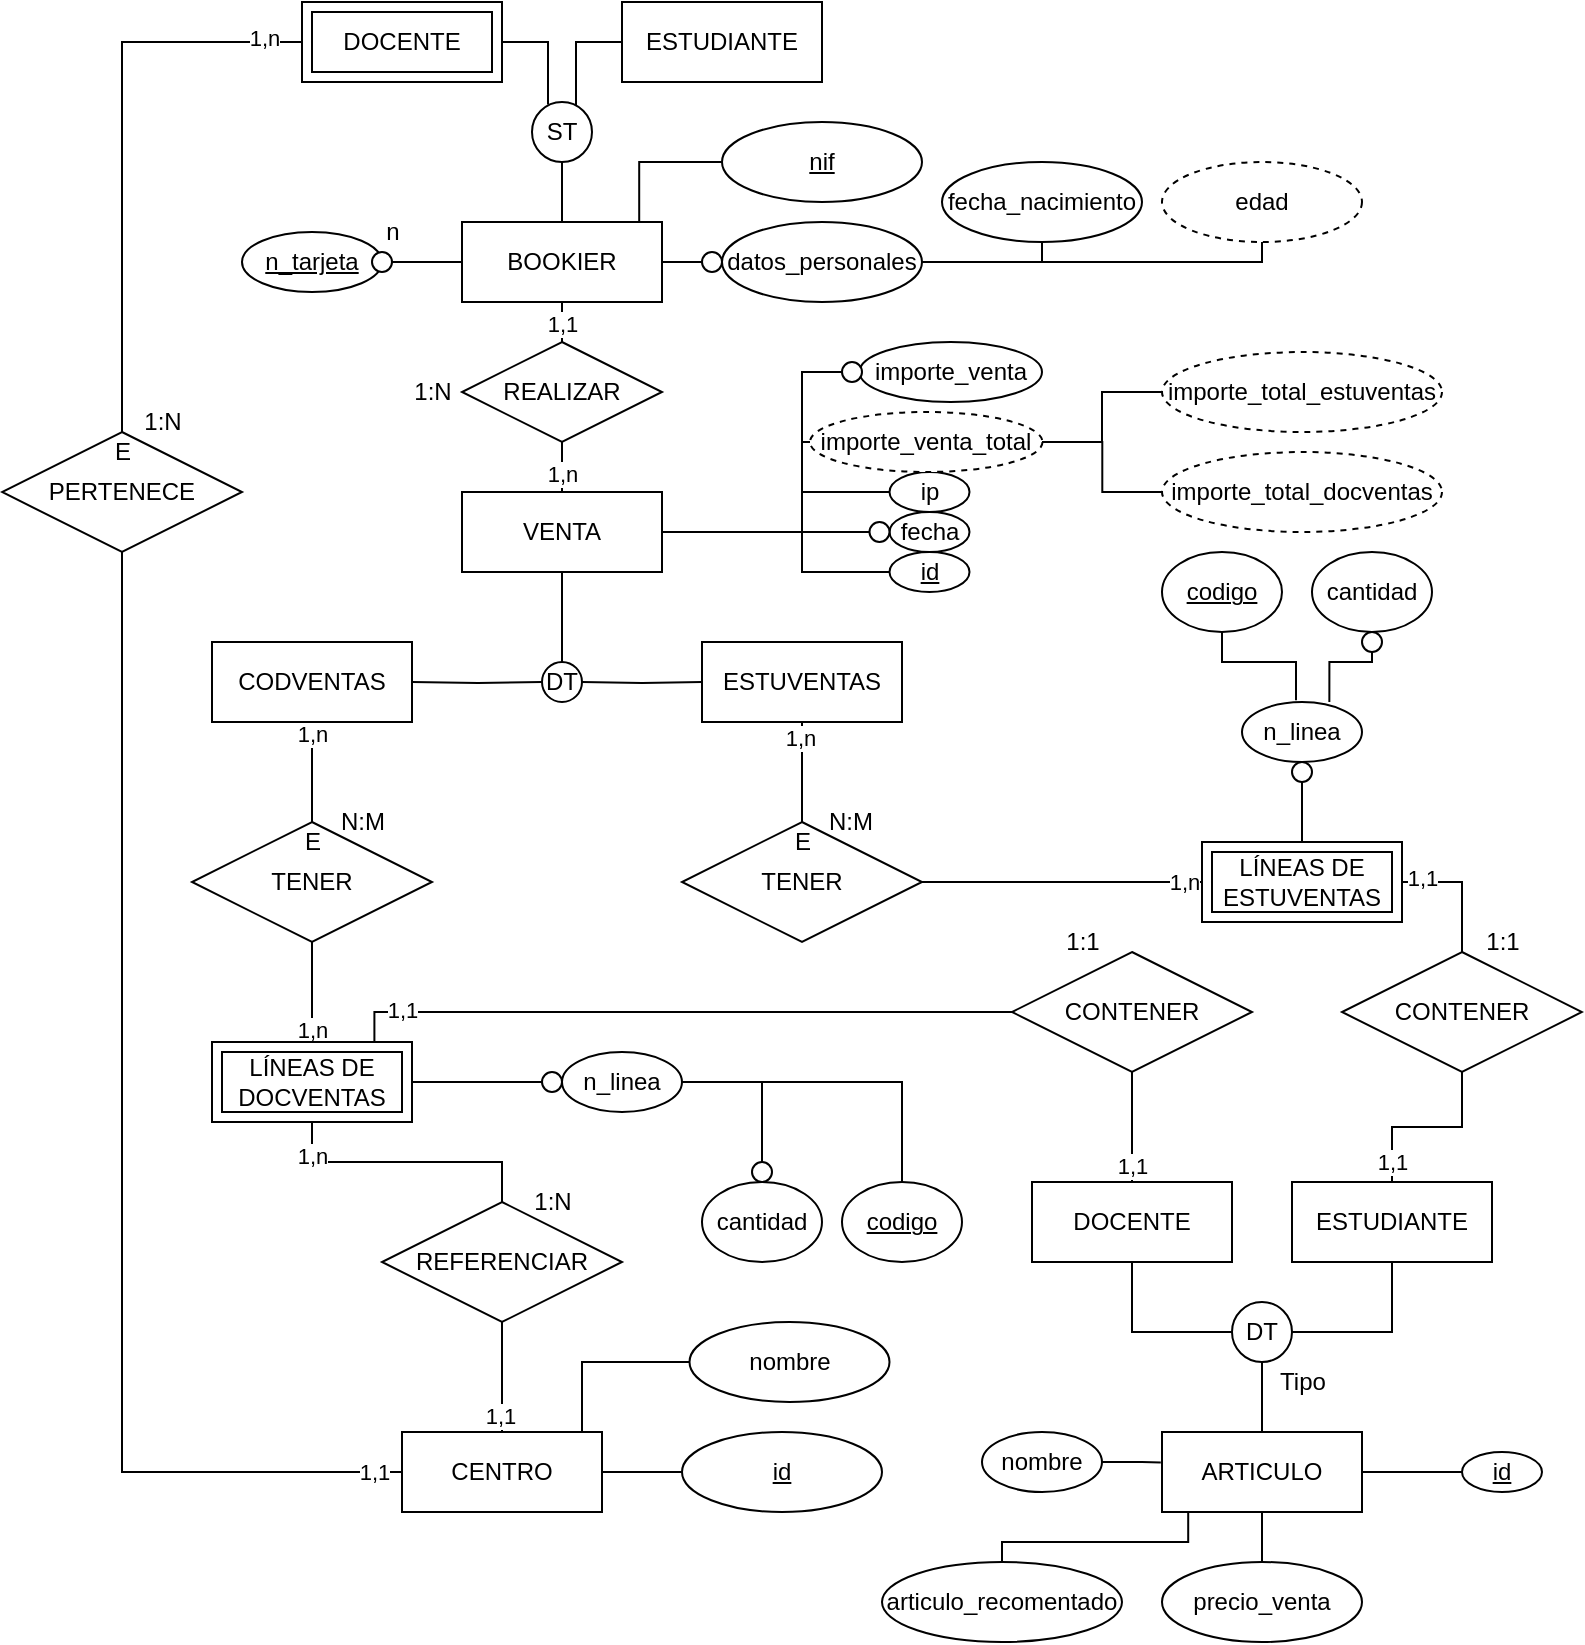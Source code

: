 <mxfile version="15.8.7" type="device"><diagram id="iv-XB5Z1MFNMY1RpxiYD" name="Página-1"><mxGraphModel dx="942" dy="737" grid="1" gridSize="10" guides="1" tooltips="1" connect="1" arrows="1" fold="1" page="1" pageScale="1" pageWidth="827" pageHeight="1169" math="0" shadow="0"><root><mxCell id="0"/><mxCell id="1" parent="0"/><mxCell id="GAO2j0Ije5TDW155jy-x-15" style="edgeStyle=orthogonalEdgeStyle;rounded=0;orthogonalLoop=1;jettySize=auto;html=1;entryX=1;entryY=0.5;entryDx=0;entryDy=0;endArrow=none;endFill=0;" parent="1" source="GAO2j0Ije5TDW155jy-x-1" target="GAO2j0Ije5TDW155jy-x-14" edge="1"><mxGeometry relative="1" as="geometry"/></mxCell><mxCell id="GAO2j0Ije5TDW155jy-x-1" value="BOOKIER" style="whiteSpace=wrap;html=1;align=center;" parent="1" vertex="1"><mxGeometry x="240" y="120" width="100" height="40" as="geometry"/></mxCell><mxCell id="GAO2j0Ije5TDW155jy-x-6" value="n_tarjeta" style="ellipse;whiteSpace=wrap;html=1;align=center;fontStyle=4;" parent="1" vertex="1"><mxGeometry x="130" y="125" width="70" height="30" as="geometry"/></mxCell><mxCell id="GAO2j0Ije5TDW155jy-x-9" value="" style="edgeStyle=orthogonalEdgeStyle;rounded=0;orthogonalLoop=1;jettySize=auto;html=1;endArrow=none;endFill=0;" parent="1" source="GAO2j0Ije5TDW155jy-x-8" target="GAO2j0Ije5TDW155jy-x-1" edge="1"><mxGeometry relative="1" as="geometry"/></mxCell><mxCell id="GAO2j0Ije5TDW155jy-x-8" value="ST" style="ellipse;whiteSpace=wrap;html=1;" parent="1" vertex="1"><mxGeometry x="275" y="60" width="30" height="30" as="geometry"/></mxCell><mxCell id="GAO2j0Ije5TDW155jy-x-13" style="edgeStyle=orthogonalEdgeStyle;rounded=0;orthogonalLoop=1;jettySize=auto;html=1;endArrow=none;endFill=0;entryX=0.744;entryY=0.067;entryDx=0;entryDy=0;entryPerimeter=0;" parent="1" source="GAO2j0Ije5TDW155jy-x-10" target="GAO2j0Ije5TDW155jy-x-8" edge="1"><mxGeometry relative="1" as="geometry"><mxPoint x="294" y="411" as="targetPoint"/><Array as="points"><mxPoint x="297" y="30"/><mxPoint x="297" y="62"/></Array></mxGeometry></mxCell><mxCell id="GAO2j0Ije5TDW155jy-x-10" value="ESTUDIANTE" style="whiteSpace=wrap;html=1;align=center;" parent="1" vertex="1"><mxGeometry x="320" y="10" width="100" height="40" as="geometry"/></mxCell><mxCell id="GAO2j0Ije5TDW155jy-x-12" style="edgeStyle=orthogonalEdgeStyle;rounded=0;orthogonalLoop=1;jettySize=auto;html=1;endArrow=none;endFill=0;entryX=0.256;entryY=0.044;entryDx=0;entryDy=0;entryPerimeter=0;exitX=1;exitY=0.5;exitDx=0;exitDy=0;" parent="1" target="GAO2j0Ije5TDW155jy-x-8" edge="1"><mxGeometry relative="1" as="geometry"><mxPoint x="260" y="30" as="sourcePoint"/><mxPoint x="283" y="410" as="targetPoint"/><Array as="points"><mxPoint x="283" y="30"/><mxPoint x="283" y="61"/></Array></mxGeometry></mxCell><mxCell id="GAO2j0Ije5TDW155jy-x-14" value="" style="ellipse;whiteSpace=wrap;html=1;" parent="1" vertex="1"><mxGeometry x="195" y="135" width="10" height="10" as="geometry"/></mxCell><mxCell id="GAO2j0Ije5TDW155jy-x-17" value="n" style="text;html=1;align=center;verticalAlign=middle;resizable=0;points=[];autosize=1;strokeColor=none;fillColor=none;rotation=0;" parent="1" vertex="1"><mxGeometry x="195" y="115" width="20" height="20" as="geometry"/></mxCell><mxCell id="Rl1NjZeMhSvur1SDXZTD-28" value="" style="edgeStyle=orthogonalEdgeStyle;rounded=0;orthogonalLoop=1;jettySize=auto;html=1;endArrow=none;endFill=0;" parent="1" source="GAO2j0Ije5TDW155jy-x-26" target="GAO2j0Ije5TDW155jy-x-1" edge="1"><mxGeometry relative="1" as="geometry"/></mxCell><mxCell id="Rl1NjZeMhSvur1SDXZTD-70" value="1,1" style="edgeLabel;html=1;align=center;verticalAlign=middle;resizable=0;points=[];" parent="Rl1NjZeMhSvur1SDXZTD-28" vertex="1" connectable="0"><mxGeometry x="0.92" relative="1" as="geometry"><mxPoint y="8" as="offset"/></mxGeometry></mxCell><mxCell id="Rl1NjZeMhSvur1SDXZTD-35" value="" style="edgeStyle=orthogonalEdgeStyle;rounded=0;orthogonalLoop=1;jettySize=auto;html=1;endArrow=none;endFill=0;" parent="1" source="GAO2j0Ije5TDW155jy-x-26" target="Rl1NjZeMhSvur1SDXZTD-30" edge="1"><mxGeometry relative="1" as="geometry"/></mxCell><mxCell id="Rl1NjZeMhSvur1SDXZTD-72" value="1,n" style="edgeLabel;html=1;align=center;verticalAlign=middle;resizable=0;points=[];" parent="Rl1NjZeMhSvur1SDXZTD-35" vertex="1" connectable="0"><mxGeometry x="0.794" relative="1" as="geometry"><mxPoint y="-4" as="offset"/></mxGeometry></mxCell><mxCell id="GAO2j0Ije5TDW155jy-x-26" value="REALIZAR" style="shape=rhombus;perimeter=rhombusPerimeter;whiteSpace=wrap;html=1;align=center;" parent="1" vertex="1"><mxGeometry x="240" y="180" width="100" height="50" as="geometry"/></mxCell><mxCell id="GAO2j0Ije5TDW155jy-x-32" value="LÍNEAS DE ESTUVENTAS" style="shape=ext;margin=3;double=1;whiteSpace=wrap;html=1;align=center;" parent="1" vertex="1"><mxGeometry x="610" y="430" width="100" height="40" as="geometry"/></mxCell><mxCell id="GAO2j0Ije5TDW155jy-x-36" value="" style="edgeStyle=orthogonalEdgeStyle;rounded=0;orthogonalLoop=1;jettySize=auto;html=1;endArrow=none;endFill=0;exitX=1;exitY=0.5;exitDx=0;exitDy=0;entryX=0;entryY=0.5;entryDx=0;entryDy=0;" parent="1" source="Rl1NjZeMhSvur1SDXZTD-42" target="GAO2j0Ije5TDW155jy-x-32" edge="1"><mxGeometry relative="1" as="geometry"><mxPoint x="350" y="480" as="sourcePoint"/><Array as="points"><mxPoint x="540" y="450"/><mxPoint x="540" y="450"/></Array></mxGeometry></mxCell><mxCell id="Rl1NjZeMhSvur1SDXZTD-74" value="1,n" style="edgeLabel;html=1;align=center;verticalAlign=middle;resizable=0;points=[];" parent="GAO2j0Ije5TDW155jy-x-36" vertex="1" connectable="0"><mxGeometry x="0.751" relative="1" as="geometry"><mxPoint x="8" as="offset"/></mxGeometry></mxCell><mxCell id="GAO2j0Ije5TDW155jy-x-48" value="TENER" style="shape=rhombus;perimeter=rhombusPerimeter;whiteSpace=wrap;html=1;align=center;" parent="1" vertex="1"><mxGeometry x="105" y="420" width="120" height="60" as="geometry"/></mxCell><mxCell id="Rl1NjZeMhSvur1SDXZTD-61" value="" style="edgeStyle=orthogonalEdgeStyle;rounded=0;orthogonalLoop=1;jettySize=auto;html=1;endArrow=none;endFill=0;" parent="1" source="GAO2j0Ije5TDW155jy-x-50" edge="1"><mxGeometry relative="1" as="geometry"><mxPoint x="165" y="370" as="targetPoint"/></mxGeometry></mxCell><mxCell id="Rl1NjZeMhSvur1SDXZTD-76" value="1,n" style="edgeLabel;html=1;align=center;verticalAlign=middle;resizable=0;points=[];" parent="Rl1NjZeMhSvur1SDXZTD-61" vertex="1" connectable="0"><mxGeometry x="0.768" relative="1" as="geometry"><mxPoint as="offset"/></mxGeometry></mxCell><mxCell id="GAO2j0Ije5TDW155jy-x-50" value="E" style="text;html=1;align=center;verticalAlign=middle;resizable=0;points=[];autosize=1;strokeColor=none;fillColor=none;" parent="1" vertex="1"><mxGeometry x="155" y="420" width="20" height="20" as="geometry"/></mxCell><mxCell id="GAO2j0Ije5TDW155jy-x-85" style="edgeStyle=orthogonalEdgeStyle;rounded=0;orthogonalLoop=1;jettySize=auto;html=1;entryX=0.443;entryY=-0.029;entryDx=0;entryDy=0;endArrow=none;endFill=0;entryPerimeter=0;" parent="1" source="GAO2j0Ije5TDW155jy-x-58" target="GAO2j0Ije5TDW155jy-x-82" edge="1"><mxGeometry relative="1" as="geometry"><Array as="points"><mxPoint x="620" y="340"/><mxPoint x="657" y="340"/><mxPoint x="657" y="359"/></Array></mxGeometry></mxCell><mxCell id="GAO2j0Ije5TDW155jy-x-58" value="codigo" style="ellipse;whiteSpace=wrap;html=1;align=center;fontStyle=4;" parent="1" vertex="1"><mxGeometry x="590" y="285" width="60" height="40" as="geometry"/></mxCell><mxCell id="GAO2j0Ije5TDW155jy-x-63" value="" style="edgeStyle=orthogonalEdgeStyle;rounded=0;orthogonalLoop=1;jettySize=auto;html=1;endArrow=none;endFill=0;" parent="1" source="GAO2j0Ije5TDW155jy-x-62" edge="1"><mxGeometry relative="1" as="geometry"><mxPoint x="165" y="480" as="targetPoint"/><Array as="points"><mxPoint x="165" y="480"/></Array></mxGeometry></mxCell><mxCell id="Rl1NjZeMhSvur1SDXZTD-77" value="1,n" style="edgeLabel;html=1;align=center;verticalAlign=middle;resizable=0;points=[];" parent="GAO2j0Ije5TDW155jy-x-63" vertex="1" connectable="0"><mxGeometry x="-0.736" relative="1" as="geometry"><mxPoint as="offset"/></mxGeometry></mxCell><mxCell id="GAO2j0Ije5TDW155jy-x-62" value="LÍNEAS DE DOCVENTAS" style="shape=ext;margin=3;double=1;whiteSpace=wrap;html=1;align=center;" parent="1" vertex="1"><mxGeometry x="115" y="530" width="100" height="40" as="geometry"/></mxCell><mxCell id="GAO2j0Ije5TDW155jy-x-79" value="" style="edgeStyle=orthogonalEdgeStyle;rounded=0;orthogonalLoop=1;jettySize=auto;html=1;endArrow=none;endFill=0;exitX=0.5;exitY=1;exitDx=0;exitDy=0;" parent="1" edge="1"><mxGeometry relative="1" as="geometry"><mxPoint x="506.5" y="515" as="sourcePoint"/><mxPoint x="506.5" y="515" as="targetPoint"/><Array as="points"/></mxGeometry></mxCell><mxCell id="GAO2j0Ije5TDW155jy-x-83" value="" style="edgeStyle=orthogonalEdgeStyle;rounded=0;orthogonalLoop=1;jettySize=auto;html=1;endArrow=none;endFill=0;" parent="1" source="GAO2j0Ije5TDW155jy-x-82" target="GAO2j0Ije5TDW155jy-x-32" edge="1"><mxGeometry relative="1" as="geometry"/></mxCell><mxCell id="GAO2j0Ije5TDW155jy-x-82" value="n_linea" style="ellipse;whiteSpace=wrap;html=1;align=center;" parent="1" vertex="1"><mxGeometry x="630" y="360" width="60" height="30" as="geometry"/></mxCell><mxCell id="GAO2j0Ije5TDW155jy-x-84" value="" style="ellipse;whiteSpace=wrap;html=1;" parent="1" vertex="1"><mxGeometry x="655" y="390" width="10" height="10" as="geometry"/></mxCell><mxCell id="GAO2j0Ije5TDW155jy-x-88" style="edgeStyle=orthogonalEdgeStyle;rounded=0;orthogonalLoop=1;jettySize=auto;html=1;entryX=0.728;entryY=0;entryDx=0;entryDy=0;endArrow=none;endFill=0;exitX=0.5;exitY=1;exitDx=0;exitDy=0;startArrow=none;entryPerimeter=0;" parent="1" source="GAO2j0Ije5TDW155jy-x-91" target="GAO2j0Ije5TDW155jy-x-82" edge="1"><mxGeometry relative="1" as="geometry"><Array as="points"><mxPoint x="695" y="340"/><mxPoint x="674" y="340"/></Array></mxGeometry></mxCell><mxCell id="GAO2j0Ije5TDW155jy-x-87" value="cantidad" style="ellipse;whiteSpace=wrap;html=1;align=center;" parent="1" vertex="1"><mxGeometry x="665" y="285" width="60" height="40" as="geometry"/></mxCell><mxCell id="GAO2j0Ije5TDW155jy-x-91" value="" style="ellipse;whiteSpace=wrap;html=1;" parent="1" vertex="1"><mxGeometry x="690" y="325" width="10" height="10" as="geometry"/></mxCell><mxCell id="GAO2j0Ije5TDW155jy-x-95" style="edgeStyle=orthogonalEdgeStyle;rounded=0;orthogonalLoop=1;jettySize=auto;html=1;endArrow=none;endFill=0;exitX=0.5;exitY=0;exitDx=0;exitDy=0;" parent="1" source="GAO2j0Ije5TDW155jy-x-96" edge="1"><mxGeometry relative="1" as="geometry"><mxPoint x="390" y="550" as="targetPoint"/><Array as="points"><mxPoint x="460" y="550"/></Array></mxGeometry></mxCell><mxCell id="GAO2j0Ije5TDW155jy-x-96" value="codigo" style="ellipse;whiteSpace=wrap;html=1;align=center;fontStyle=4;" parent="1" vertex="1"><mxGeometry x="430" y="600" width="60" height="40" as="geometry"/></mxCell><mxCell id="Rl1NjZeMhSvur1SDXZTD-48" value="" style="edgeStyle=orthogonalEdgeStyle;rounded=0;orthogonalLoop=1;jettySize=auto;html=1;endArrow=none;endFill=0;startArrow=none;" parent="1" source="GAO2j0Ije5TDW155jy-x-100" target="GAO2j0Ije5TDW155jy-x-62" edge="1"><mxGeometry relative="1" as="geometry"/></mxCell><mxCell id="GAO2j0Ije5TDW155jy-x-99" value="n_linea" style="ellipse;whiteSpace=wrap;html=1;align=center;" parent="1" vertex="1"><mxGeometry x="290" y="535" width="60" height="30" as="geometry"/></mxCell><mxCell id="GAO2j0Ije5TDW155jy-x-101" style="edgeStyle=orthogonalEdgeStyle;rounded=0;orthogonalLoop=1;jettySize=auto;html=1;entryX=1;entryY=0.5;entryDx=0;entryDy=0;endArrow=none;endFill=0;exitX=0.5;exitY=0;exitDx=0;exitDy=0;startArrow=none;" parent="1" source="GAO2j0Ije5TDW155jy-x-104" target="GAO2j0Ije5TDW155jy-x-99" edge="1"><mxGeometry relative="1" as="geometry"><Array as="points"><mxPoint x="390" y="550"/></Array></mxGeometry></mxCell><mxCell id="GAO2j0Ije5TDW155jy-x-102" value="cantidad" style="ellipse;whiteSpace=wrap;html=1;align=center;" parent="1" vertex="1"><mxGeometry x="360" y="600" width="60" height="40" as="geometry"/></mxCell><mxCell id="GAO2j0Ije5TDW155jy-x-104" value="" style="ellipse;whiteSpace=wrap;html=1;" parent="1" vertex="1"><mxGeometry x="385" y="590" width="10" height="10" as="geometry"/></mxCell><mxCell id="Rl1NjZeMhSvur1SDXZTD-3" style="edgeStyle=orthogonalEdgeStyle;rounded=0;orthogonalLoop=1;jettySize=auto;html=1;entryX=0.5;entryY=1;entryDx=0;entryDy=0;endArrow=none;endFill=0;" parent="1" source="Rl1NjZeMhSvur1SDXZTD-1" target="GAO2j0Ije5TDW155jy-x-62" edge="1"><mxGeometry relative="1" as="geometry"><Array as="points"><mxPoint x="260" y="590"/><mxPoint x="165" y="590"/></Array></mxGeometry></mxCell><mxCell id="Rl1NjZeMhSvur1SDXZTD-82" value="1,n" style="edgeLabel;html=1;align=center;verticalAlign=middle;resizable=0;points=[];" parent="Rl1NjZeMhSvur1SDXZTD-3" vertex="1" connectable="0"><mxGeometry x="0.748" relative="1" as="geometry"><mxPoint as="offset"/></mxGeometry></mxCell><mxCell id="Rl1NjZeMhSvur1SDXZTD-1" value="REFERENCIAR" style="shape=rhombus;perimeter=rhombusPerimeter;whiteSpace=wrap;html=1;align=center;" parent="1" vertex="1"><mxGeometry x="200" y="610" width="120" height="60" as="geometry"/></mxCell><mxCell id="Rl1NjZeMhSvur1SDXZTD-5" style="edgeStyle=orthogonalEdgeStyle;rounded=0;orthogonalLoop=1;jettySize=auto;html=1;entryX=0.5;entryY=1;entryDx=0;entryDy=0;endArrow=none;endFill=0;" parent="1" source="Rl1NjZeMhSvur1SDXZTD-4" target="Rl1NjZeMhSvur1SDXZTD-1" edge="1"><mxGeometry relative="1" as="geometry"/></mxCell><mxCell id="Rl1NjZeMhSvur1SDXZTD-81" value="1,1" style="edgeLabel;html=1;align=center;verticalAlign=middle;resizable=0;points=[];" parent="Rl1NjZeMhSvur1SDXZTD-5" vertex="1" connectable="0"><mxGeometry x="-0.709" y="1" relative="1" as="geometry"><mxPoint as="offset"/></mxGeometry></mxCell><mxCell id="Rl1NjZeMhSvur1SDXZTD-4" value="CENTRO" style="whiteSpace=wrap;html=1;align=center;" parent="1" vertex="1"><mxGeometry x="210" y="725" width="100" height="40" as="geometry"/></mxCell><mxCell id="Rl1NjZeMhSvur1SDXZTD-7" value="" style="edgeStyle=orthogonalEdgeStyle;rounded=0;orthogonalLoop=1;jettySize=auto;html=1;endArrow=none;endFill=0;" parent="1" source="Rl1NjZeMhSvur1SDXZTD-6" target="Rl1NjZeMhSvur1SDXZTD-4" edge="1"><mxGeometry relative="1" as="geometry"><Array as="points"><mxPoint x="300" y="690"/></Array></mxGeometry></mxCell><mxCell id="Rl1NjZeMhSvur1SDXZTD-6" value="nombre" style="ellipse;whiteSpace=wrap;html=1;align=center;" parent="1" vertex="1"><mxGeometry x="353.75" y="670" width="100" height="40" as="geometry"/></mxCell><mxCell id="Rl1NjZeMhSvur1SDXZTD-9" style="edgeStyle=orthogonalEdgeStyle;rounded=0;orthogonalLoop=1;jettySize=auto;html=1;entryX=1;entryY=0.5;entryDx=0;entryDy=0;endArrow=none;endFill=0;" parent="1" source="Rl1NjZeMhSvur1SDXZTD-8" target="Rl1NjZeMhSvur1SDXZTD-4" edge="1"><mxGeometry relative="1" as="geometry"/></mxCell><mxCell id="Rl1NjZeMhSvur1SDXZTD-8" value="id" style="ellipse;whiteSpace=wrap;html=1;align=center;fontStyle=4;" parent="1" vertex="1"><mxGeometry x="350" y="725" width="100" height="40" as="geometry"/></mxCell><mxCell id="Rl1NjZeMhSvur1SDXZTD-38" style="edgeStyle=orthogonalEdgeStyle;rounded=0;orthogonalLoop=1;jettySize=auto;html=1;entryX=0.886;entryY=0.012;entryDx=0;entryDy=0;entryPerimeter=0;endArrow=none;endFill=0;" parent="1" source="Rl1NjZeMhSvur1SDXZTD-10" target="GAO2j0Ije5TDW155jy-x-1" edge="1"><mxGeometry relative="1" as="geometry"/></mxCell><mxCell id="Rl1NjZeMhSvur1SDXZTD-10" value="nif" style="ellipse;whiteSpace=wrap;html=1;align=center;fontStyle=4;" parent="1" vertex="1"><mxGeometry x="370" y="70" width="100" height="40" as="geometry"/></mxCell><mxCell id="Rl1NjZeMhSvur1SDXZTD-39" value="" style="edgeStyle=orthogonalEdgeStyle;rounded=0;orthogonalLoop=1;jettySize=auto;html=1;endArrow=none;endFill=0;" parent="1" source="Rl1NjZeMhSvur1SDXZTD-12" target="GAO2j0Ije5TDW155jy-x-1" edge="1"><mxGeometry relative="1" as="geometry"/></mxCell><mxCell id="Rl1NjZeMhSvur1SDXZTD-12" value="datos_personales" style="ellipse;whiteSpace=wrap;html=1;align=center;" parent="1" vertex="1"><mxGeometry x="370" y="120" width="100" height="40" as="geometry"/></mxCell><mxCell id="Rl1NjZeMhSvur1SDXZTD-16" style="edgeStyle=orthogonalEdgeStyle;rounded=0;orthogonalLoop=1;jettySize=auto;html=1;endArrow=none;endFill=0;exitX=0.5;exitY=1;exitDx=0;exitDy=0;" parent="1" source="Rl1NjZeMhSvur1SDXZTD-13" edge="1"><mxGeometry relative="1" as="geometry"><mxPoint x="530" y="140" as="targetPoint"/><Array as="points"><mxPoint x="530" y="130"/><mxPoint x="530" y="130"/></Array></mxGeometry></mxCell><mxCell id="Rl1NjZeMhSvur1SDXZTD-13" value="fecha_nacimiento" style="ellipse;whiteSpace=wrap;html=1;align=center;" parent="1" vertex="1"><mxGeometry x="480" y="90" width="100" height="40" as="geometry"/></mxCell><mxCell id="Rl1NjZeMhSvur1SDXZTD-15" value="" style="edgeStyle=orthogonalEdgeStyle;rounded=0;orthogonalLoop=1;jettySize=auto;html=1;endArrow=none;endFill=0;exitX=0.5;exitY=1;exitDx=0;exitDy=0;" parent="1" source="Rl1NjZeMhSvur1SDXZTD-14" target="Rl1NjZeMhSvur1SDXZTD-12" edge="1"><mxGeometry relative="1" as="geometry"><Array as="points"><mxPoint x="640" y="140"/></Array></mxGeometry></mxCell><mxCell id="Rl1NjZeMhSvur1SDXZTD-14" value="edad" style="ellipse;whiteSpace=wrap;html=1;align=center;dashed=1;" parent="1" vertex="1"><mxGeometry x="590" y="90" width="100" height="40" as="geometry"/></mxCell><mxCell id="Rl1NjZeMhSvur1SDXZTD-24" style="edgeStyle=orthogonalEdgeStyle;rounded=0;orthogonalLoop=1;jettySize=auto;html=1;endArrow=none;endFill=0;exitX=0;exitY=0.5;exitDx=0;exitDy=0;" parent="1" source="Rl1NjZeMhSvur1SDXZTD-20" edge="1"><mxGeometry relative="1" as="geometry"><mxPoint x="410" y="270" as="targetPoint"/><Array as="points"><mxPoint x="410" y="295"/></Array></mxGeometry></mxCell><mxCell id="Rl1NjZeMhSvur1SDXZTD-20" value="id" style="ellipse;whiteSpace=wrap;html=1;align=center;fontStyle=4;" parent="1" vertex="1"><mxGeometry x="453.75" y="285" width="40" height="20" as="geometry"/></mxCell><mxCell id="Rl1NjZeMhSvur1SDXZTD-25" style="edgeStyle=orthogonalEdgeStyle;rounded=0;orthogonalLoop=1;jettySize=auto;html=1;endArrow=none;endFill=0;exitX=0;exitY=0.5;exitDx=0;exitDy=0;entryX=1;entryY=0.5;entryDx=0;entryDy=0;" parent="1" source="Rl1NjZeMhSvur1SDXZTD-21" target="Rl1NjZeMhSvur1SDXZTD-30" edge="1"><mxGeometry relative="1" as="geometry"><mxPoint x="300" y="390" as="targetPoint"/><Array as="points"><mxPoint x="410" y="255"/><mxPoint x="410" y="275"/></Array></mxGeometry></mxCell><mxCell id="Rl1NjZeMhSvur1SDXZTD-21" value="ip" style="ellipse;whiteSpace=wrap;html=1;align=center;" parent="1" vertex="1"><mxGeometry x="453.75" y="245" width="40" height="20" as="geometry"/></mxCell><mxCell id="Rl1NjZeMhSvur1SDXZTD-36" value="" style="edgeStyle=orthogonalEdgeStyle;rounded=0;orthogonalLoop=1;jettySize=auto;html=1;endArrow=none;endFill=0;startArrow=none;" parent="1" source="Rl1NjZeMhSvur1SDXZTD-111" edge="1"><mxGeometry relative="1" as="geometry"><mxPoint x="410" y="275" as="targetPoint"/></mxGeometry></mxCell><mxCell id="Rl1NjZeMhSvur1SDXZTD-22" value="fecha" style="ellipse;whiteSpace=wrap;html=1;align=center;" parent="1" vertex="1"><mxGeometry x="453.75" y="265" width="40" height="20" as="geometry"/></mxCell><mxCell id="Rl1NjZeMhSvur1SDXZTD-37" style="edgeStyle=orthogonalEdgeStyle;rounded=0;orthogonalLoop=1;jettySize=auto;html=1;endArrow=none;endFill=0;" parent="1" source="Rl1NjZeMhSvur1SDXZTD-26" edge="1"><mxGeometry relative="1" as="geometry"><mxPoint x="410" y="260" as="targetPoint"/><Array as="points"><mxPoint x="410" y="230"/></Array></mxGeometry></mxCell><mxCell id="Rl1NjZeMhSvur1SDXZTD-26" value="importe_venta_total" style="ellipse;whiteSpace=wrap;html=1;align=center;dashed=1;" parent="1" vertex="1"><mxGeometry x="414" y="215" width="116.25" height="30" as="geometry"/></mxCell><mxCell id="Rl1NjZeMhSvur1SDXZTD-32" value="" style="edgeStyle=orthogonalEdgeStyle;rounded=0;orthogonalLoop=1;jettySize=auto;html=1;endArrow=none;endFill=0;" parent="1" source="Rl1NjZeMhSvur1SDXZTD-30" target="Rl1NjZeMhSvur1SDXZTD-31" edge="1"><mxGeometry relative="1" as="geometry"/></mxCell><mxCell id="Rl1NjZeMhSvur1SDXZTD-30" value="VENTA" style="whiteSpace=wrap;html=1;align=center;" parent="1" vertex="1"><mxGeometry x="240" y="255" width="100" height="40" as="geometry"/></mxCell><mxCell id="Rl1NjZeMhSvur1SDXZTD-31" value="DT" style="ellipse;whiteSpace=wrap;html=1;" parent="1" vertex="1"><mxGeometry x="280" y="340" width="20" height="20" as="geometry"/></mxCell><mxCell id="Rl1NjZeMhSvur1SDXZTD-42" value="TENER" style="shape=rhombus;perimeter=rhombusPerimeter;whiteSpace=wrap;html=1;align=center;" parent="1" vertex="1"><mxGeometry x="350" y="420" width="120" height="60" as="geometry"/></mxCell><mxCell id="Rl1NjZeMhSvur1SDXZTD-63" value="" style="edgeStyle=orthogonalEdgeStyle;rounded=0;orthogonalLoop=1;jettySize=auto;html=1;endArrow=none;endFill=0;" parent="1" source="Rl1NjZeMhSvur1SDXZTD-45" edge="1"><mxGeometry relative="1" as="geometry"><mxPoint x="410" y="370" as="targetPoint"/></mxGeometry></mxCell><mxCell id="Rl1NjZeMhSvur1SDXZTD-73" value="1,n" style="edgeLabel;html=1;align=center;verticalAlign=middle;resizable=0;points=[];" parent="Rl1NjZeMhSvur1SDXZTD-63" vertex="1" connectable="0"><mxGeometry x="0.704" y="1" relative="1" as="geometry"><mxPoint as="offset"/></mxGeometry></mxCell><mxCell id="Rl1NjZeMhSvur1SDXZTD-45" value="E" style="text;html=1;align=center;verticalAlign=middle;resizable=0;points=[];autosize=1;strokeColor=none;fillColor=none;" parent="1" vertex="1"><mxGeometry x="400" y="420" width="20" height="20" as="geometry"/></mxCell><mxCell id="GAO2j0Ije5TDW155jy-x-100" value="" style="ellipse;whiteSpace=wrap;html=1;" parent="1" vertex="1"><mxGeometry x="280" y="545" width="10" height="10" as="geometry"/></mxCell><mxCell id="Rl1NjZeMhSvur1SDXZTD-52" style="edgeStyle=orthogonalEdgeStyle;rounded=0;orthogonalLoop=1;jettySize=auto;html=1;entryX=1;entryY=0.5;entryDx=0;entryDy=0;endArrow=none;endFill=0;" parent="1" source="Rl1NjZeMhSvur1SDXZTD-50" target="Rl1NjZeMhSvur1SDXZTD-26" edge="1"><mxGeometry relative="1" as="geometry"/></mxCell><mxCell id="Rl1NjZeMhSvur1SDXZTD-50" value="importe_total_docventas" style="ellipse;whiteSpace=wrap;html=1;align=center;dashed=1;" parent="1" vertex="1"><mxGeometry x="590" y="235" width="140" height="40" as="geometry"/></mxCell><mxCell id="Rl1NjZeMhSvur1SDXZTD-53" style="edgeStyle=orthogonalEdgeStyle;rounded=0;orthogonalLoop=1;jettySize=auto;html=1;endArrow=none;endFill=0;" parent="1" source="Rl1NjZeMhSvur1SDXZTD-51" edge="1"><mxGeometry relative="1" as="geometry"><mxPoint x="530" y="230" as="targetPoint"/><Array as="points"><mxPoint x="560" y="205"/><mxPoint x="560" y="230"/></Array></mxGeometry></mxCell><mxCell id="Rl1NjZeMhSvur1SDXZTD-51" value="importe_total_estuventas" style="ellipse;whiteSpace=wrap;html=1;align=center;dashed=1;" parent="1" vertex="1"><mxGeometry x="590" y="185" width="140" height="40" as="geometry"/></mxCell><mxCell id="Rl1NjZeMhSvur1SDXZTD-54" value="DOCENTE" style="shape=ext;margin=3;double=1;whiteSpace=wrap;html=1;align=center;" parent="1" vertex="1"><mxGeometry x="160" y="10" width="100" height="40" as="geometry"/></mxCell><mxCell id="Rl1NjZeMhSvur1SDXZTD-56" style="edgeStyle=orthogonalEdgeStyle;rounded=0;orthogonalLoop=1;jettySize=auto;html=1;entryX=0;entryY=0.5;entryDx=0;entryDy=0;endArrow=none;endFill=0;exitX=0.5;exitY=0;exitDx=0;exitDy=0;" parent="1" source="Rl1NjZeMhSvur1SDXZTD-55" target="Rl1NjZeMhSvur1SDXZTD-54" edge="1"><mxGeometry relative="1" as="geometry"><Array as="points"><mxPoint x="70" y="30"/></Array></mxGeometry></mxCell><mxCell id="Rl1NjZeMhSvur1SDXZTD-85" value="1,n" style="edgeLabel;html=1;align=center;verticalAlign=middle;resizable=0;points=[];" parent="Rl1NjZeMhSvur1SDXZTD-56" vertex="1" connectable="0"><mxGeometry x="0.868" y="3" relative="1" as="geometry"><mxPoint y="1" as="offset"/></mxGeometry></mxCell><mxCell id="Rl1NjZeMhSvur1SDXZTD-57" style="edgeStyle=orthogonalEdgeStyle;rounded=0;orthogonalLoop=1;jettySize=auto;html=1;entryX=0;entryY=0.5;entryDx=0;entryDy=0;endArrow=none;endFill=0;" parent="1" source="Rl1NjZeMhSvur1SDXZTD-55" target="Rl1NjZeMhSvur1SDXZTD-4" edge="1"><mxGeometry relative="1" as="geometry"><Array as="points"><mxPoint x="70" y="745"/></Array></mxGeometry></mxCell><mxCell id="Rl1NjZeMhSvur1SDXZTD-84" value="1,1" style="edgeLabel;html=1;align=center;verticalAlign=middle;resizable=0;points=[];" parent="Rl1NjZeMhSvur1SDXZTD-57" vertex="1" connectable="0"><mxGeometry x="0.932" y="1" relative="1" as="geometry"><mxPoint x="6" y="1" as="offset"/></mxGeometry></mxCell><mxCell id="Rl1NjZeMhSvur1SDXZTD-55" value="PERTENECE" style="shape=rhombus;perimeter=rhombusPerimeter;whiteSpace=wrap;html=1;align=center;" parent="1" vertex="1"><mxGeometry x="10" y="225" width="120" height="60" as="geometry"/></mxCell><mxCell id="Rl1NjZeMhSvur1SDXZTD-58" value="E" style="text;html=1;align=center;verticalAlign=middle;resizable=0;points=[];autosize=1;strokeColor=none;fillColor=none;" parent="1" vertex="1"><mxGeometry x="60" y="225" width="20" height="20" as="geometry"/></mxCell><mxCell id="Rl1NjZeMhSvur1SDXZTD-60" value="" style="edgeStyle=orthogonalEdgeStyle;rounded=0;orthogonalLoop=1;jettySize=auto;html=1;endArrow=none;endFill=0;" parent="1" target="Rl1NjZeMhSvur1SDXZTD-31" edge="1"><mxGeometry relative="1" as="geometry"><mxPoint x="215" y="350" as="sourcePoint"/></mxGeometry></mxCell><mxCell id="Rl1NjZeMhSvur1SDXZTD-64" value="" style="edgeStyle=orthogonalEdgeStyle;rounded=0;orthogonalLoop=1;jettySize=auto;html=1;endArrow=none;endFill=0;" parent="1" target="Rl1NjZeMhSvur1SDXZTD-31" edge="1"><mxGeometry relative="1" as="geometry"><mxPoint x="360" y="350" as="sourcePoint"/></mxGeometry></mxCell><mxCell id="Rl1NjZeMhSvur1SDXZTD-66" style="edgeStyle=orthogonalEdgeStyle;rounded=0;orthogonalLoop=1;jettySize=auto;html=1;endArrow=none;endFill=0;startArrow=none;" parent="1" source="Rl1NjZeMhSvur1SDXZTD-113" edge="1"><mxGeometry relative="1" as="geometry"><mxPoint x="410" y="230" as="targetPoint"/></mxGeometry></mxCell><mxCell id="Rl1NjZeMhSvur1SDXZTD-65" value="importe_venta" style="ellipse;whiteSpace=wrap;html=1;align=center;" parent="1" vertex="1"><mxGeometry x="438.75" y="180" width="91.25" height="30" as="geometry"/></mxCell><mxCell id="Rl1NjZeMhSvur1SDXZTD-69" value="1:N" style="text;html=1;align=center;verticalAlign=middle;resizable=0;points=[];autosize=1;strokeColor=none;fillColor=none;" parent="1" vertex="1"><mxGeometry x="210" y="195" width="30" height="20" as="geometry"/></mxCell><mxCell id="Rl1NjZeMhSvur1SDXZTD-75" value="N:M" style="text;html=1;align=center;verticalAlign=middle;resizable=0;points=[];autosize=1;strokeColor=none;fillColor=none;" parent="1" vertex="1"><mxGeometry x="413.75" y="410" width="40" height="20" as="geometry"/></mxCell><mxCell id="Rl1NjZeMhSvur1SDXZTD-78" value="N:M" style="text;html=1;align=center;verticalAlign=middle;resizable=0;points=[];autosize=1;strokeColor=none;fillColor=none;" parent="1" vertex="1"><mxGeometry x="170" y="410" width="40" height="20" as="geometry"/></mxCell><mxCell id="Rl1NjZeMhSvur1SDXZTD-83" value="1:N" style="text;html=1;align=center;verticalAlign=middle;resizable=0;points=[];autosize=1;strokeColor=none;fillColor=none;" parent="1" vertex="1"><mxGeometry x="270" y="600" width="30" height="20" as="geometry"/></mxCell><mxCell id="Rl1NjZeMhSvur1SDXZTD-86" value="1:N" style="text;html=1;align=center;verticalAlign=middle;resizable=0;points=[];autosize=1;strokeColor=none;fillColor=none;" parent="1" vertex="1"><mxGeometry x="75" y="210" width="30" height="20" as="geometry"/></mxCell><mxCell id="Rl1NjZeMhSvur1SDXZTD-88" value="ARTICULO" style="whiteSpace=wrap;html=1;align=center;" parent="1" vertex="1"><mxGeometry x="590" y="725" width="100" height="40" as="geometry"/></mxCell><mxCell id="Rl1NjZeMhSvur1SDXZTD-90" value="" style="edgeStyle=orthogonalEdgeStyle;rounded=0;orthogonalLoop=1;jettySize=auto;html=1;endArrow=none;endFill=0;" parent="1" source="Rl1NjZeMhSvur1SDXZTD-89" target="Rl1NjZeMhSvur1SDXZTD-88" edge="1"><mxGeometry relative="1" as="geometry"/></mxCell><mxCell id="Rl1NjZeMhSvur1SDXZTD-96" style="edgeStyle=orthogonalEdgeStyle;rounded=0;orthogonalLoop=1;jettySize=auto;html=1;entryX=0.5;entryY=1;entryDx=0;entryDy=0;endArrow=none;endFill=0;exitX=1;exitY=0.5;exitDx=0;exitDy=0;" parent="1" source="Rl1NjZeMhSvur1SDXZTD-89" target="Rl1NjZeMhSvur1SDXZTD-94" edge="1"><mxGeometry relative="1" as="geometry"/></mxCell><mxCell id="Rl1NjZeMhSvur1SDXZTD-97" style="edgeStyle=orthogonalEdgeStyle;rounded=0;orthogonalLoop=1;jettySize=auto;html=1;entryX=0.5;entryY=1;entryDx=0;entryDy=0;endArrow=none;endFill=0;exitX=0;exitY=0.5;exitDx=0;exitDy=0;" parent="1" source="Rl1NjZeMhSvur1SDXZTD-89" target="Rl1NjZeMhSvur1SDXZTD-93" edge="1"><mxGeometry relative="1" as="geometry"/></mxCell><mxCell id="Rl1NjZeMhSvur1SDXZTD-89" value="DT" style="ellipse;whiteSpace=wrap;html=1;" parent="1" vertex="1"><mxGeometry x="625" y="660" width="30" height="30" as="geometry"/></mxCell><mxCell id="Rl1NjZeMhSvur1SDXZTD-102" value="" style="edgeStyle=orthogonalEdgeStyle;rounded=0;orthogonalLoop=1;jettySize=auto;html=1;endArrow=none;endFill=0;" parent="1" source="Rl1NjZeMhSvur1SDXZTD-93" target="Rl1NjZeMhSvur1SDXZTD-98" edge="1"><mxGeometry relative="1" as="geometry"/></mxCell><mxCell id="Rl1NjZeMhSvur1SDXZTD-104" value="1,1" style="edgeLabel;html=1;align=center;verticalAlign=middle;resizable=0;points=[];" parent="Rl1NjZeMhSvur1SDXZTD-102" vertex="1" connectable="0"><mxGeometry x="-0.332" y="-1" relative="1" as="geometry"><mxPoint x="-1" y="10" as="offset"/></mxGeometry></mxCell><mxCell id="Rl1NjZeMhSvur1SDXZTD-93" value="DOCENTE" style="whiteSpace=wrap;html=1;align=center;" parent="1" vertex="1"><mxGeometry x="525" y="600" width="100" height="40" as="geometry"/></mxCell><mxCell id="Rl1NjZeMhSvur1SDXZTD-94" value="ESTUDIANTE" style="whiteSpace=wrap;html=1;align=center;" parent="1" vertex="1"><mxGeometry x="655" y="600" width="100" height="40" as="geometry"/></mxCell><mxCell id="Rl1NjZeMhSvur1SDXZTD-95" value="Tipo" style="text;html=1;align=center;verticalAlign=middle;resizable=0;points=[];autosize=1;strokeColor=none;fillColor=none;" parent="1" vertex="1"><mxGeometry x="640" y="690" width="40" height="20" as="geometry"/></mxCell><mxCell id="Rl1NjZeMhSvur1SDXZTD-103" style="edgeStyle=orthogonalEdgeStyle;rounded=0;orthogonalLoop=1;jettySize=auto;html=1;entryX=0.812;entryY=0;entryDx=0;entryDy=0;entryPerimeter=0;endArrow=none;endFill=0;" parent="1" source="Rl1NjZeMhSvur1SDXZTD-98" target="GAO2j0Ije5TDW155jy-x-62" edge="1"><mxGeometry relative="1" as="geometry"><Array as="points"><mxPoint x="196" y="515"/></Array></mxGeometry></mxCell><mxCell id="Rl1NjZeMhSvur1SDXZTD-105" value="1,1" style="edgeLabel;html=1;align=center;verticalAlign=middle;resizable=0;points=[];" parent="Rl1NjZeMhSvur1SDXZTD-103" vertex="1" connectable="0"><mxGeometry x="0.826" y="-1" relative="1" as="geometry"><mxPoint as="offset"/></mxGeometry></mxCell><mxCell id="Rl1NjZeMhSvur1SDXZTD-98" value="CONTENER" style="shape=rhombus;perimeter=rhombusPerimeter;whiteSpace=wrap;html=1;align=center;" parent="1" vertex="1"><mxGeometry x="515" y="485" width="120" height="60" as="geometry"/></mxCell><mxCell id="Rl1NjZeMhSvur1SDXZTD-100" value="" style="edgeStyle=orthogonalEdgeStyle;rounded=0;orthogonalLoop=1;jettySize=auto;html=1;endArrow=none;endFill=0;" parent="1" source="Rl1NjZeMhSvur1SDXZTD-99" target="Rl1NjZeMhSvur1SDXZTD-94" edge="1"><mxGeometry relative="1" as="geometry"/></mxCell><mxCell id="Rl1NjZeMhSvur1SDXZTD-107" value="1,1" style="edgeLabel;html=1;align=center;verticalAlign=middle;resizable=0;points=[];" parent="Rl1NjZeMhSvur1SDXZTD-100" vertex="1" connectable="0"><mxGeometry x="0.554" y="-1" relative="1" as="geometry"><mxPoint x="1" y="10" as="offset"/></mxGeometry></mxCell><mxCell id="Rl1NjZeMhSvur1SDXZTD-101" style="edgeStyle=orthogonalEdgeStyle;rounded=0;orthogonalLoop=1;jettySize=auto;html=1;entryX=1;entryY=0.5;entryDx=0;entryDy=0;endArrow=none;endFill=0;" parent="1" source="Rl1NjZeMhSvur1SDXZTD-99" target="GAO2j0Ije5TDW155jy-x-32" edge="1"><mxGeometry relative="1" as="geometry"/></mxCell><mxCell id="Rl1NjZeMhSvur1SDXZTD-108" value="1,1" style="edgeLabel;html=1;align=center;verticalAlign=middle;resizable=0;points=[];" parent="Rl1NjZeMhSvur1SDXZTD-101" vertex="1" connectable="0"><mxGeometry x="0.695" y="-2" relative="1" as="geometry"><mxPoint as="offset"/></mxGeometry></mxCell><mxCell id="Rl1NjZeMhSvur1SDXZTD-99" value="CONTENER" style="shape=rhombus;perimeter=rhombusPerimeter;whiteSpace=wrap;html=1;align=center;" parent="1" vertex="1"><mxGeometry x="680" y="485" width="120" height="60" as="geometry"/></mxCell><mxCell id="Rl1NjZeMhSvur1SDXZTD-106" value="1:1" style="text;html=1;align=center;verticalAlign=middle;resizable=0;points=[];autosize=1;strokeColor=none;fillColor=none;" parent="1" vertex="1"><mxGeometry x="535" y="470" width="30" height="20" as="geometry"/></mxCell><mxCell id="Rl1NjZeMhSvur1SDXZTD-109" value="1:1" style="text;html=1;align=center;verticalAlign=middle;resizable=0;points=[];autosize=1;strokeColor=none;fillColor=none;" parent="1" vertex="1"><mxGeometry x="745" y="470" width="30" height="20" as="geometry"/></mxCell><mxCell id="Rl1NjZeMhSvur1SDXZTD-110" value="" style="ellipse;whiteSpace=wrap;html=1;" parent="1" vertex="1"><mxGeometry x="360" y="135" width="10" height="10" as="geometry"/></mxCell><mxCell id="Rl1NjZeMhSvur1SDXZTD-111" value="" style="ellipse;whiteSpace=wrap;html=1;" parent="1" vertex="1"><mxGeometry x="443.75" y="270" width="10" height="10" as="geometry"/></mxCell><mxCell id="Rl1NjZeMhSvur1SDXZTD-113" value="" style="ellipse;whiteSpace=wrap;html=1;" parent="1" vertex="1"><mxGeometry x="430" y="190" width="10" height="10" as="geometry"/></mxCell><mxCell id="Rl1NjZeMhSvur1SDXZTD-117" style="edgeStyle=orthogonalEdgeStyle;rounded=0;orthogonalLoop=1;jettySize=auto;html=1;entryX=-0.006;entryY=0.382;entryDx=0;entryDy=0;entryPerimeter=0;endArrow=none;endFill=0;" parent="1" source="Rl1NjZeMhSvur1SDXZTD-115" target="Rl1NjZeMhSvur1SDXZTD-88" edge="1"><mxGeometry relative="1" as="geometry"/></mxCell><mxCell id="Rl1NjZeMhSvur1SDXZTD-115" value="nombre" style="ellipse;whiteSpace=wrap;html=1;" parent="1" vertex="1"><mxGeometry x="500" y="725" width="60" height="30" as="geometry"/></mxCell><mxCell id="Rl1NjZeMhSvur1SDXZTD-119" value="" style="edgeStyle=orthogonalEdgeStyle;rounded=0;orthogonalLoop=1;jettySize=auto;html=1;endArrow=none;endFill=0;entryX=1;entryY=0.5;entryDx=0;entryDy=0;" parent="1" source="Rl1NjZeMhSvur1SDXZTD-118" target="Rl1NjZeMhSvur1SDXZTD-88" edge="1"><mxGeometry relative="1" as="geometry"/></mxCell><mxCell id="Rl1NjZeMhSvur1SDXZTD-118" value="id" style="ellipse;whiteSpace=wrap;html=1;align=center;fontStyle=4;" parent="1" vertex="1"><mxGeometry x="740" y="735" width="40" height="20" as="geometry"/></mxCell><mxCell id="Rl1NjZeMhSvur1SDXZTD-121" style="edgeStyle=orthogonalEdgeStyle;rounded=0;orthogonalLoop=1;jettySize=auto;html=1;entryX=0.5;entryY=1;entryDx=0;entryDy=0;endArrow=none;endFill=0;" parent="1" source="Rl1NjZeMhSvur1SDXZTD-120" target="Rl1NjZeMhSvur1SDXZTD-88" edge="1"><mxGeometry relative="1" as="geometry"/></mxCell><mxCell id="Rl1NjZeMhSvur1SDXZTD-120" value="precio_venta" style="ellipse;whiteSpace=wrap;html=1;align=center;" parent="1" vertex="1"><mxGeometry x="590" y="790" width="100" height="40" as="geometry"/></mxCell><mxCell id="Rl1NjZeMhSvur1SDXZTD-123" style="edgeStyle=orthogonalEdgeStyle;rounded=0;orthogonalLoop=1;jettySize=auto;html=1;entryX=0.131;entryY=0.996;entryDx=0;entryDy=0;endArrow=none;endFill=0;exitX=0.5;exitY=0;exitDx=0;exitDy=0;entryPerimeter=0;" parent="1" source="Rl1NjZeMhSvur1SDXZTD-122" target="Rl1NjZeMhSvur1SDXZTD-88" edge="1"><mxGeometry relative="1" as="geometry"><Array as="points"><mxPoint x="510" y="780"/><mxPoint x="603" y="780"/></Array></mxGeometry></mxCell><mxCell id="Rl1NjZeMhSvur1SDXZTD-122" value="articulo_recomentado" style="ellipse;whiteSpace=wrap;html=1;align=center;" parent="1" vertex="1"><mxGeometry x="450" y="790" width="120" height="40" as="geometry"/></mxCell><mxCell id="6oIkvDkePla6wWjmCee7-1" value="CODVENTAS" style="whiteSpace=wrap;html=1;align=center;" parent="1" vertex="1"><mxGeometry x="115" y="330" width="100" height="40" as="geometry"/></mxCell><mxCell id="6oIkvDkePla6wWjmCee7-2" value="ESTUVENTAS" style="whiteSpace=wrap;html=1;align=center;" parent="1" vertex="1"><mxGeometry x="360" y="330" width="100" height="40" as="geometry"/></mxCell></root></mxGraphModel></diagram></mxfile>
